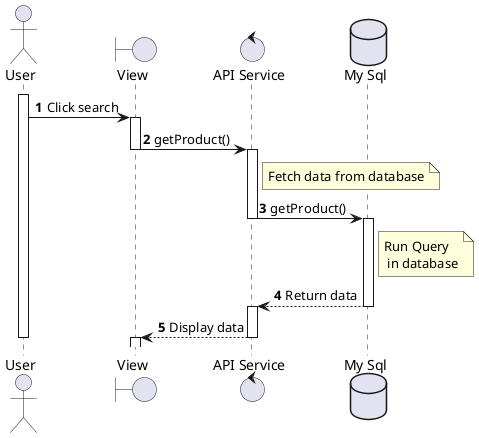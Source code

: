 @startuml sequenceDiagram_Product_getData
actor User
boundary "View" as View
control "API Service" as APIService
database "My Sql" as DB

autonumber
activate User
User -> View : Click search
activate View
View -> APIService : getProduct()
deactivate View
activate APIService
note right of APIService: Fetch data from database
APIService -> DB : getProduct()
deactivate APIService
activate DB
note right of DB: Run Query \n in database
DB --> APIService : Return data
deactivate DB
activate APIService
APIService --> View --++: Display data
deactivate APIService
deactivate User
@enduml
